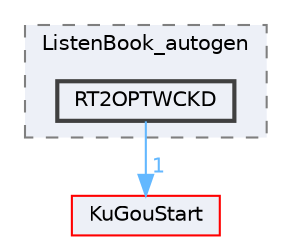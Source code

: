 digraph "RT2OPTWCKD"
{
 // LATEX_PDF_SIZE
  bgcolor="transparent";
  edge [fontname=Helvetica,fontsize=10,labelfontname=Helvetica,labelfontsize=10];
  node [fontname=Helvetica,fontsize=10,shape=box,height=0.2,width=0.4];
  compound=true
  subgraph clusterdir_75711a4a231da906fde07b7664c78588 {
    graph [ bgcolor="#edf0f7", pencolor="grey50", label="ListenBook_autogen", fontname=Helvetica,fontsize=10 style="filled,dashed", URL="dir_75711a4a231da906fde07b7664c78588.html",tooltip=""]
  dir_6b273caa2c51902f3bf88b9db35be5f1 [label="RT2OPTWCKD", fillcolor="#edf0f7", color="grey25", style="filled,bold", URL="dir_6b273caa2c51902f3bf88b9db35be5f1.html",tooltip=""];
  }
  dir_e60601b218beddc6af0778ac41ea9cb2 [label="KuGouStart", fillcolor="#edf0f7", color="red", style="filled", URL="dir_e60601b218beddc6af0778ac41ea9cb2.html",tooltip=""];
  dir_6b273caa2c51902f3bf88b9db35be5f1->dir_e60601b218beddc6af0778ac41ea9cb2 [headlabel="1", labeldistance=1.5 headhref="dir_000319_000172.html" href="dir_000319_000172.html" color="steelblue1" fontcolor="steelblue1"];
}
